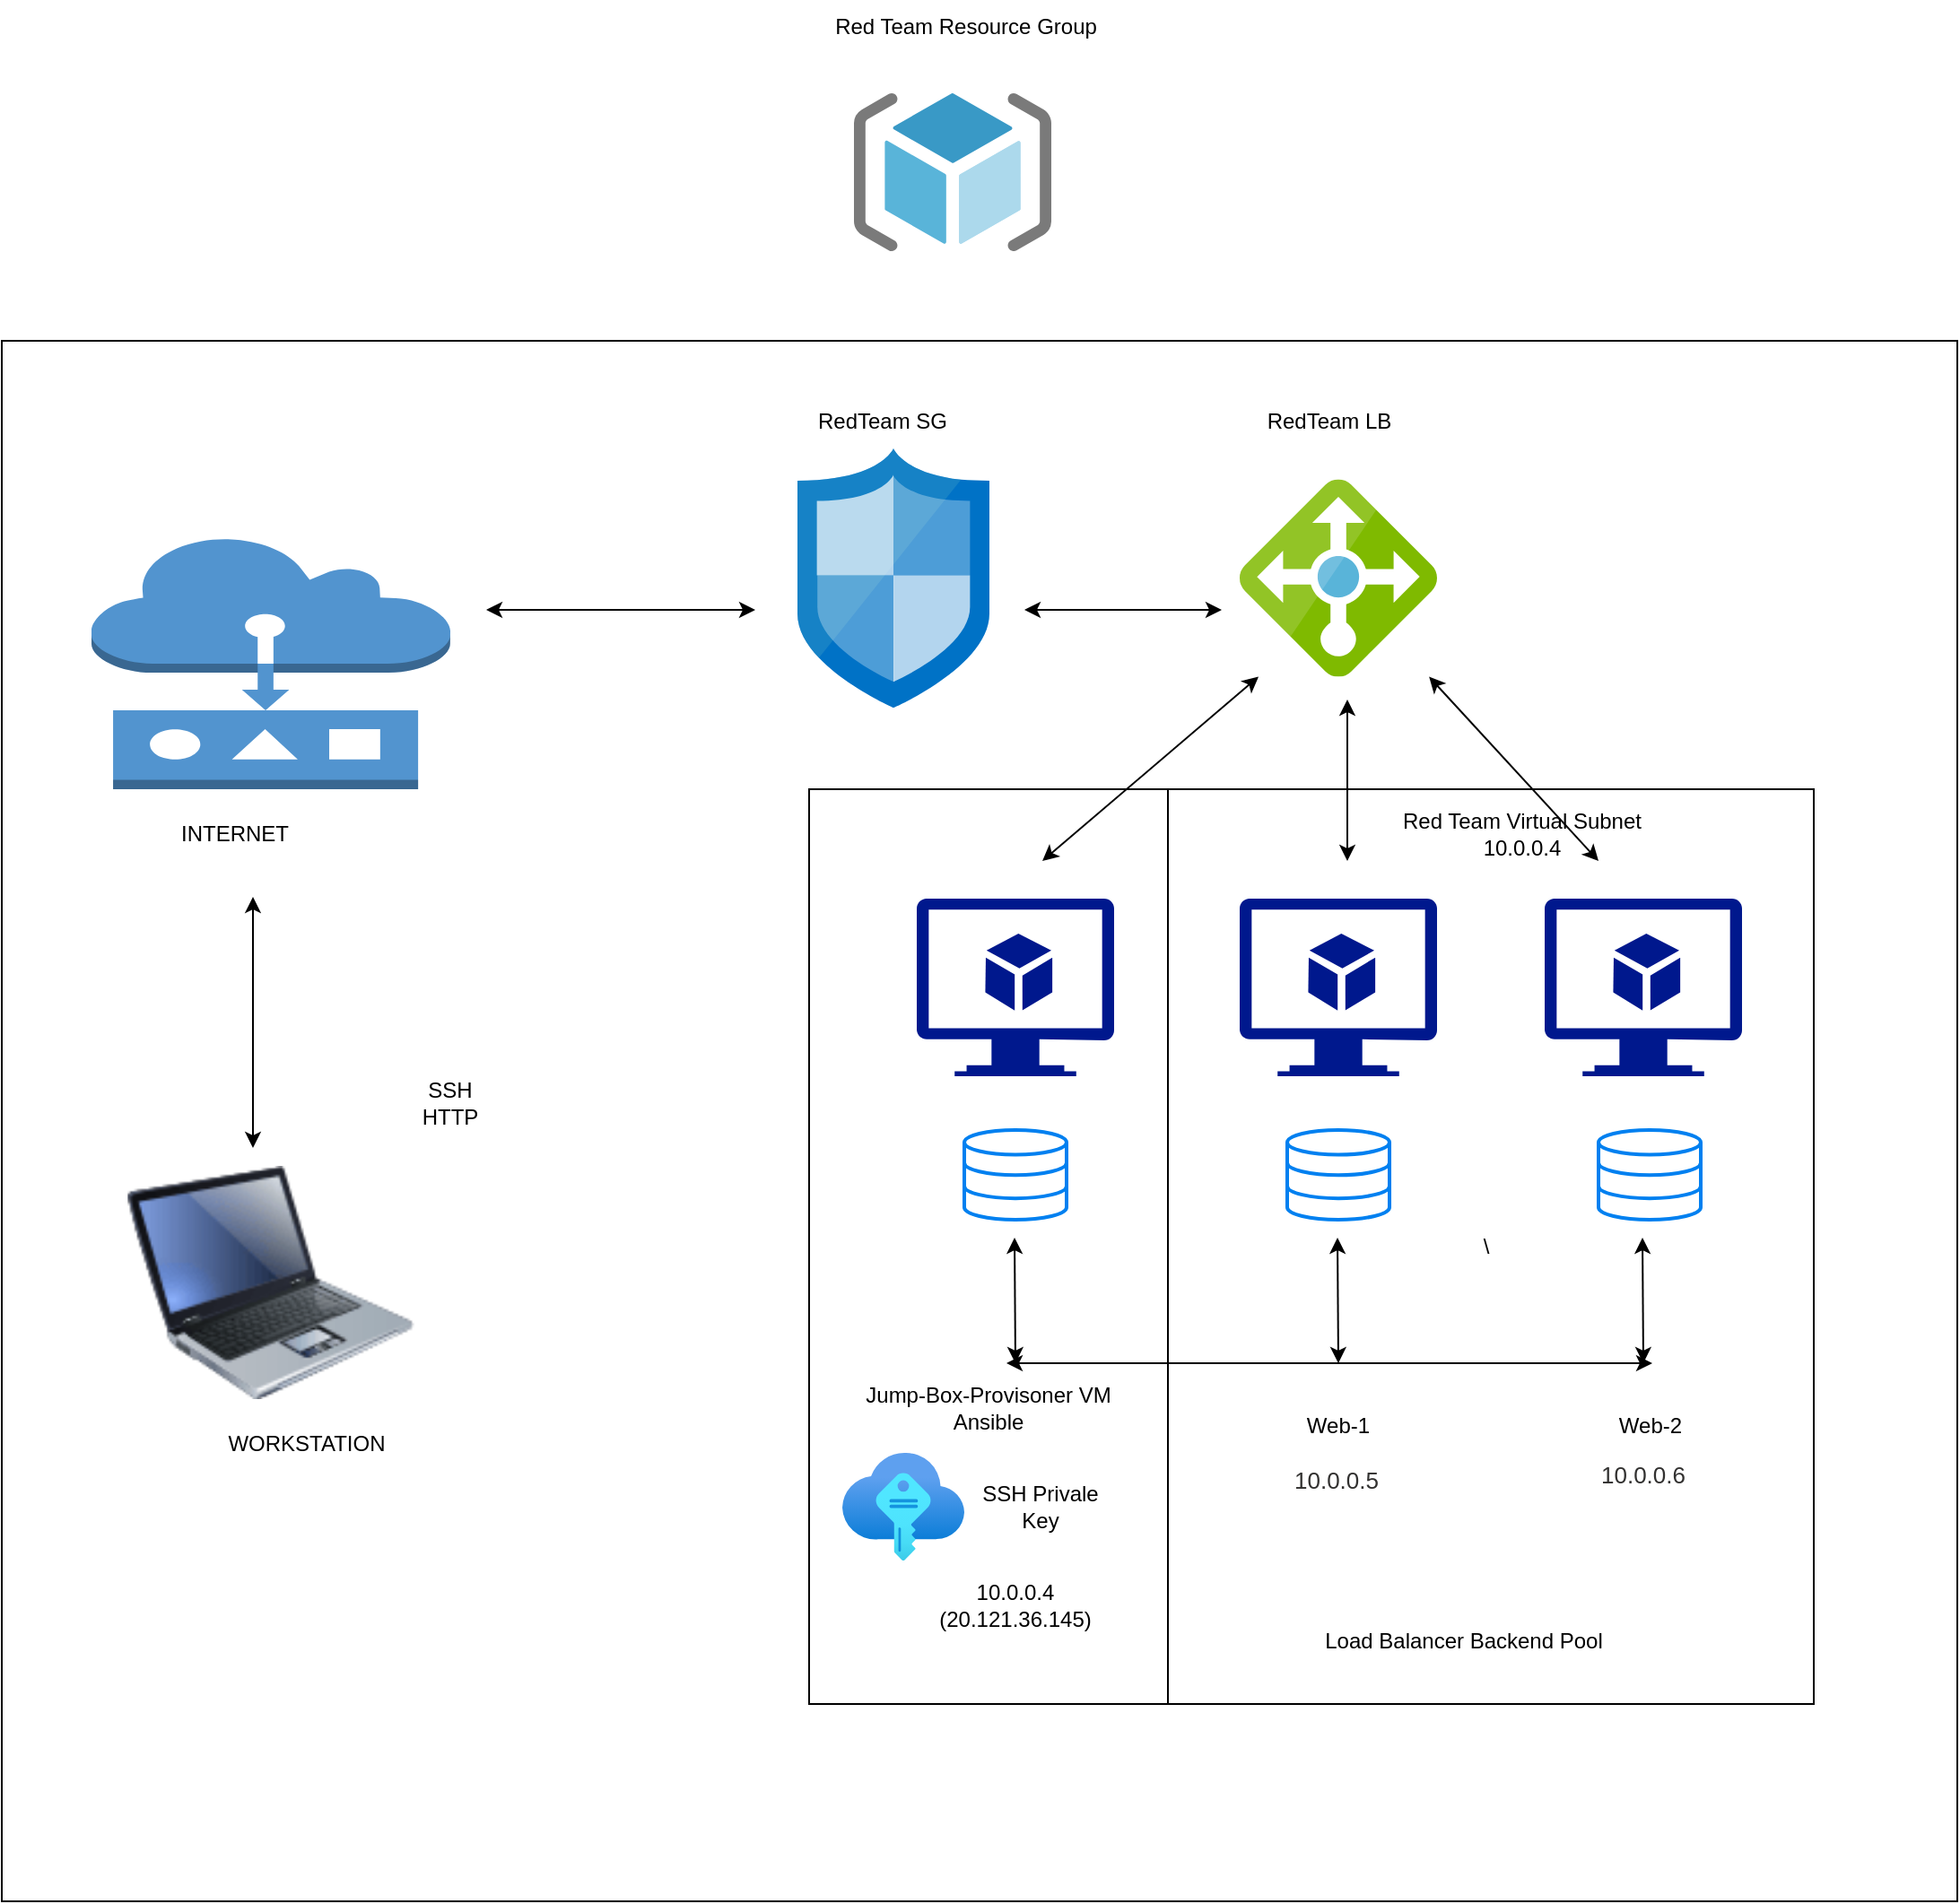 <mxfile version="15.9.4" type="google"><diagram id="OT6aOxsIStpgRA6hHg67" name="Page-1"><mxGraphModel dx="2301" dy="1813" grid="1" gridSize="10" guides="1" tooltips="1" connect="1" arrows="1" fold="1" page="1" pageScale="1" pageWidth="850" pageHeight="1100" math="0" shadow="0"><root><mxCell id="0"/><mxCell id="1" parent="0"/><mxCell id="ArlSn-BI8jiofSuxeBiG-64" value="" style="rounded=0;whiteSpace=wrap;html=1;" vertex="1" parent="1"><mxGeometry x="-160" y="30" width="1090" height="870" as="geometry"/></mxCell><mxCell id="ArlSn-BI8jiofSuxeBiG-42" value="\" style="rounded=0;whiteSpace=wrap;html=1;direction=south;" vertex="1" parent="1"><mxGeometry x="485" y="280" width="365" height="510" as="geometry"/></mxCell><mxCell id="ArlSn-BI8jiofSuxeBiG-41" value="" style="rounded=0;whiteSpace=wrap;html=1;direction=south;" vertex="1" parent="1"><mxGeometry x="290" y="280" width="200" height="510" as="geometry"/></mxCell><mxCell id="V-uva6sQCNnhiz4Rpua7-4" value="" style="image;html=1;image=img/lib/clip_art/computers/Laptop_128x128.png" vertex="1" parent="1"><mxGeometry x="-100" y="490" width="180" height="130" as="geometry"/></mxCell><mxCell id="V-uva6sQCNnhiz4Rpua7-10" value="SSH&lt;br&gt;HTTP" style="text;html=1;strokeColor=none;fillColor=none;align=center;verticalAlign=middle;whiteSpace=wrap;rounded=0;" vertex="1" parent="1"><mxGeometry x="60" y="440" width="60" height="30" as="geometry"/></mxCell><mxCell id="V-uva6sQCNnhiz4Rpua7-11" value="WORKSTATION" style="text;html=1;strokeColor=none;fillColor=none;align=center;verticalAlign=middle;whiteSpace=wrap;rounded=0;" vertex="1" parent="1"><mxGeometry x="-20" y="630" width="60" height="30" as="geometry"/></mxCell><mxCell id="ArlSn-BI8jiofSuxeBiG-6" value="" style="sketch=0;aspect=fixed;html=1;points=[];align=center;image;fontSize=12;image=img/lib/mscae/Network_Security_Groups_Classic.svg;" vertex="1" parent="1"><mxGeometry x="283.5" y="90" width="107" height="144.59" as="geometry"/></mxCell><mxCell id="ArlSn-BI8jiofSuxeBiG-7" value="RedTeam SG" style="text;html=1;strokeColor=none;fillColor=none;align=center;verticalAlign=middle;whiteSpace=wrap;rounded=0;" vertex="1" parent="1"><mxGeometry x="270.5" y="60" width="120" height="30" as="geometry"/></mxCell><mxCell id="ArlSn-BI8jiofSuxeBiG-9" value="" style="outlineConnect=0;dashed=0;verticalLabelPosition=bottom;verticalAlign=top;align=center;html=1;shape=mxgraph.aws3.actuator;fillColor=#5294CF;gradientColor=none;" vertex="1" parent="1"><mxGeometry x="-110" y="140" width="200" height="140" as="geometry"/></mxCell><mxCell id="ArlSn-BI8jiofSuxeBiG-10" value="INTERNET" style="text;html=1;strokeColor=none;fillColor=none;align=center;verticalAlign=middle;whiteSpace=wrap;rounded=0;" vertex="1" parent="1"><mxGeometry x="-60" y="290" width="60" height="30" as="geometry"/></mxCell><mxCell id="ArlSn-BI8jiofSuxeBiG-16" value="" style="endArrow=classic;startArrow=classic;html=1;rounded=0;" edge="1" parent="1"><mxGeometry width="50" height="50" relative="1" as="geometry"><mxPoint x="410" y="180" as="sourcePoint"/><mxPoint x="520" y="180" as="targetPoint"/></mxGeometry></mxCell><mxCell id="ArlSn-BI8jiofSuxeBiG-18" value="" style="sketch=0;aspect=fixed;html=1;points=[];align=center;image;fontSize=12;image=img/lib/mscae/Load_Balancer_feature.svg;" vertex="1" parent="1"><mxGeometry x="530" y="107.29" width="110" height="110" as="geometry"/></mxCell><mxCell id="ArlSn-BI8jiofSuxeBiG-19" value="" style="endArrow=classic;startArrow=classic;html=1;rounded=0;" edge="1" parent="1"><mxGeometry width="50" height="50" relative="1" as="geometry"><mxPoint x="110" y="180" as="sourcePoint"/><mxPoint x="260" y="180" as="targetPoint"/></mxGeometry></mxCell><mxCell id="ArlSn-BI8jiofSuxeBiG-22" value="RedTeam LB" style="text;html=1;strokeColor=none;fillColor=none;align=center;verticalAlign=middle;whiteSpace=wrap;rounded=0;" vertex="1" parent="1"><mxGeometry x="520" y="60" width="120" height="30" as="geometry"/></mxCell><mxCell id="ArlSn-BI8jiofSuxeBiG-23" value="" style="sketch=0;aspect=fixed;pointerEvents=1;shadow=0;dashed=0;html=1;strokeColor=none;labelPosition=center;verticalLabelPosition=bottom;verticalAlign=top;align=center;fillColor=#00188D;shape=mxgraph.azure.virtual_machine_feature" vertex="1" parent="1"><mxGeometry x="530" y="341" width="110" height="99" as="geometry"/></mxCell><mxCell id="ArlSn-BI8jiofSuxeBiG-24" value="" style="sketch=0;aspect=fixed;pointerEvents=1;shadow=0;dashed=0;html=1;strokeColor=none;labelPosition=center;verticalLabelPosition=bottom;verticalAlign=top;align=center;fillColor=#00188D;shape=mxgraph.azure.virtual_machine_feature" vertex="1" parent="1"><mxGeometry x="350" y="341" width="110" height="99" as="geometry"/></mxCell><mxCell id="ArlSn-BI8jiofSuxeBiG-25" value="" style="sketch=0;aspect=fixed;pointerEvents=1;shadow=0;dashed=0;html=1;strokeColor=none;labelPosition=center;verticalLabelPosition=bottom;verticalAlign=top;align=center;fillColor=#00188D;shape=mxgraph.azure.virtual_machine_feature" vertex="1" parent="1"><mxGeometry x="700" y="341" width="110" height="99" as="geometry"/></mxCell><mxCell id="ArlSn-BI8jiofSuxeBiG-26" value="" style="html=1;verticalLabelPosition=bottom;align=center;labelBackgroundColor=#ffffff;verticalAlign=top;strokeWidth=2;strokeColor=#0080F0;shadow=0;dashed=0;shape=mxgraph.ios7.icons.data;" vertex="1" parent="1"><mxGeometry x="376.5" y="470" width="57" height="50" as="geometry"/></mxCell><mxCell id="ArlSn-BI8jiofSuxeBiG-27" value="" style="html=1;verticalLabelPosition=bottom;align=center;labelBackgroundColor=#ffffff;verticalAlign=top;strokeWidth=2;strokeColor=#0080F0;shadow=0;dashed=0;shape=mxgraph.ios7.icons.data;" vertex="1" parent="1"><mxGeometry x="556.5" y="470" width="57" height="50" as="geometry"/></mxCell><mxCell id="ArlSn-BI8jiofSuxeBiG-28" value="" style="html=1;verticalLabelPosition=bottom;align=center;labelBackgroundColor=#ffffff;verticalAlign=top;strokeWidth=2;strokeColor=#0080F0;shadow=0;dashed=0;shape=mxgraph.ios7.icons.data;" vertex="1" parent="1"><mxGeometry x="730" y="470" width="57" height="50" as="geometry"/></mxCell><mxCell id="ArlSn-BI8jiofSuxeBiG-30" value="" style="endArrow=classic;startArrow=classic;html=1;rounded=0;" edge="1" parent="1"><mxGeometry width="50" height="50" relative="1" as="geometry"><mxPoint x="590" y="230" as="sourcePoint"/><mxPoint x="590" y="320" as="targetPoint"/></mxGeometry></mxCell><mxCell id="ArlSn-BI8jiofSuxeBiG-31" value="" style="endArrow=classic;startArrow=classic;html=1;rounded=0;" edge="1" parent="1" source="ArlSn-BI8jiofSuxeBiG-18"><mxGeometry width="50" height="50" relative="1" as="geometry"><mxPoint x="620" y="300" as="sourcePoint"/><mxPoint x="730" y="320" as="targetPoint"/></mxGeometry></mxCell><mxCell id="ArlSn-BI8jiofSuxeBiG-32" value="" style="endArrow=classic;startArrow=classic;html=1;rounded=0;" edge="1" parent="1"><mxGeometry width="50" height="50" relative="1" as="geometry"><mxPoint x="420" y="320" as="sourcePoint"/><mxPoint x="540.5" y="217.29" as="targetPoint"/></mxGeometry></mxCell><mxCell id="ArlSn-BI8jiofSuxeBiG-33" value="" style="endArrow=classic;startArrow=classic;html=1;rounded=0;" edge="1" parent="1"><mxGeometry width="50" height="50" relative="1" as="geometry"><mxPoint x="-20" y="480" as="sourcePoint"/><mxPoint x="-20" y="340" as="targetPoint"/></mxGeometry></mxCell><mxCell id="ArlSn-BI8jiofSuxeBiG-37" value="" style="endArrow=classic;startArrow=classic;html=1;rounded=0;" edge="1" parent="1"><mxGeometry width="50" height="50" relative="1" as="geometry"><mxPoint x="400" y="600" as="sourcePoint"/><mxPoint x="760" y="600" as="targetPoint"/></mxGeometry></mxCell><mxCell id="ArlSn-BI8jiofSuxeBiG-38" value="" style="endArrow=classic;startArrow=classic;html=1;rounded=0;" edge="1" parent="1"><mxGeometry width="50" height="50" relative="1" as="geometry"><mxPoint x="755" y="600" as="sourcePoint"/><mxPoint x="754.5" y="530" as="targetPoint"/></mxGeometry></mxCell><mxCell id="ArlSn-BI8jiofSuxeBiG-39" value="" style="endArrow=classic;startArrow=classic;html=1;rounded=0;" edge="1" parent="1"><mxGeometry width="50" height="50" relative="1" as="geometry"><mxPoint x="585" y="600" as="sourcePoint"/><mxPoint x="584.5" y="530" as="targetPoint"/></mxGeometry></mxCell><mxCell id="ArlSn-BI8jiofSuxeBiG-40" value="" style="endArrow=classic;startArrow=classic;html=1;rounded=0;" edge="1" parent="1"><mxGeometry width="50" height="50" relative="1" as="geometry"><mxPoint x="405" y="600" as="sourcePoint"/><mxPoint x="404.5" y="530" as="targetPoint"/></mxGeometry></mxCell><mxCell id="ArlSn-BI8jiofSuxeBiG-50" value="Red Team Virtual Subnet 10.0.0.4" style="text;html=1;strokeColor=none;fillColor=none;align=center;verticalAlign=middle;whiteSpace=wrap;rounded=0;" vertex="1" parent="1"><mxGeometry x="613.5" y="290" width="146.5" height="30" as="geometry"/></mxCell><mxCell id="ArlSn-BI8jiofSuxeBiG-51" value="Jump-Box-Provisoner VM Ansible" style="text;html=1;strokeColor=none;fillColor=none;align=center;verticalAlign=middle;whiteSpace=wrap;rounded=0;" vertex="1" parent="1"><mxGeometry x="305" y="610" width="170" height="30" as="geometry"/></mxCell><mxCell id="ArlSn-BI8jiofSuxeBiG-52" value="" style="aspect=fixed;html=1;points=[];align=center;image;fontSize=12;image=img/lib/azure2/other/SSH_Keys.svg;" vertex="1" parent="1"><mxGeometry x="308.5" y="650" width="68" height="60" as="geometry"/></mxCell><mxCell id="ArlSn-BI8jiofSuxeBiG-53" value="SSH Privale Key" style="text;html=1;strokeColor=none;fillColor=none;align=center;verticalAlign=middle;whiteSpace=wrap;rounded=0;" vertex="1" parent="1"><mxGeometry x="376.5" y="665" width="83.5" height="30" as="geometry"/></mxCell><mxCell id="ArlSn-BI8jiofSuxeBiG-54" value="10.0.0.4&lt;br&gt;(20.121.36.145)" style="text;html=1;strokeColor=none;fillColor=none;align=center;verticalAlign=middle;whiteSpace=wrap;rounded=0;" vertex="1" parent="1"><mxGeometry x="320" y="720" width="170" height="30" as="geometry"/></mxCell><mxCell id="ArlSn-BI8jiofSuxeBiG-56" value="Web-1" style="text;html=1;strokeColor=none;fillColor=none;align=center;verticalAlign=middle;whiteSpace=wrap;rounded=0;" vertex="1" parent="1"><mxGeometry x="545" y="620" width="80" height="30" as="geometry"/></mxCell><mxCell id="ArlSn-BI8jiofSuxeBiG-57" value="Web-2" style="text;html=1;strokeColor=none;fillColor=none;align=center;verticalAlign=middle;whiteSpace=wrap;rounded=0;" vertex="1" parent="1"><mxGeometry x="718.5" y="620" width="80" height="30" as="geometry"/></mxCell><mxCell id="ArlSn-BI8jiofSuxeBiG-58" value="&lt;br&gt;&lt;span style=&quot;color: rgb(50 , 49 , 48) ; font-family: &amp;#34;az_ea_font&amp;#34; , &amp;#34;segoe ui&amp;#34; , &amp;#34;az_font&amp;#34; , , , &amp;#34;blinkmacsystemfont&amp;#34; , &amp;#34;roboto&amp;#34; , &amp;#34;oxygen&amp;#34; , &amp;#34;ubuntu&amp;#34; , &amp;#34;cantarell&amp;#34; , &amp;#34;open sans&amp;#34; , &amp;#34;helvetica neue&amp;#34; , sans-serif ; font-size: 13px ; background-color: rgb(255 , 255 , 255)&quot;&gt;10.0.0.6&lt;/span&gt;" style="text;html=1;strokeColor=none;fillColor=none;align=center;verticalAlign=middle;whiteSpace=wrap;rounded=0;" vertex="1" parent="1"><mxGeometry x="725" y="640" width="60" height="30" as="geometry"/></mxCell><mxCell id="ArlSn-BI8jiofSuxeBiG-59" value="&lt;span style=&quot;color: rgb(50 , 49 , 48) ; font-family: &amp;#34;az_ea_font&amp;#34; , &amp;#34;segoe ui&amp;#34; , &amp;#34;az_font&amp;#34; , , , &amp;#34;blinkmacsystemfont&amp;#34; , &amp;#34;roboto&amp;#34; , &amp;#34;oxygen&amp;#34; , &amp;#34;ubuntu&amp;#34; , &amp;#34;cantarell&amp;#34; , &amp;#34;open sans&amp;#34; , &amp;#34;helvetica neue&amp;#34; , sans-serif ; font-size: 13px ; background-color: rgb(255 , 255 , 255)&quot;&gt;10.0.0.5&lt;/span&gt;" style="text;html=1;strokeColor=none;fillColor=none;align=center;verticalAlign=middle;whiteSpace=wrap;rounded=0;" vertex="1" parent="1"><mxGeometry x="553.5" y="650" width="60" height="30" as="geometry"/></mxCell><mxCell id="ArlSn-BI8jiofSuxeBiG-63" value="Load Balancer Backend Pool" style="text;html=1;strokeColor=none;fillColor=none;align=center;verticalAlign=middle;whiteSpace=wrap;rounded=0;" vertex="1" parent="1"><mxGeometry x="570" y="740" width="170" height="30" as="geometry"/></mxCell><mxCell id="ArlSn-BI8jiofSuxeBiG-65" value="" style="sketch=0;aspect=fixed;html=1;points=[];align=center;image;fontSize=12;image=img/lib/mscae/ResourceGroup.svg;" vertex="1" parent="1"><mxGeometry x="315" y="-108" width="110" height="88" as="geometry"/></mxCell><mxCell id="ArlSn-BI8jiofSuxeBiG-66" value="Red Team Resource Group" style="text;html=1;strokeColor=none;fillColor=none;align=center;verticalAlign=middle;whiteSpace=wrap;rounded=0;" vertex="1" parent="1"><mxGeometry x="268.5" y="-160" width="216.5" height="30" as="geometry"/></mxCell></root></mxGraphModel></diagram></mxfile>
